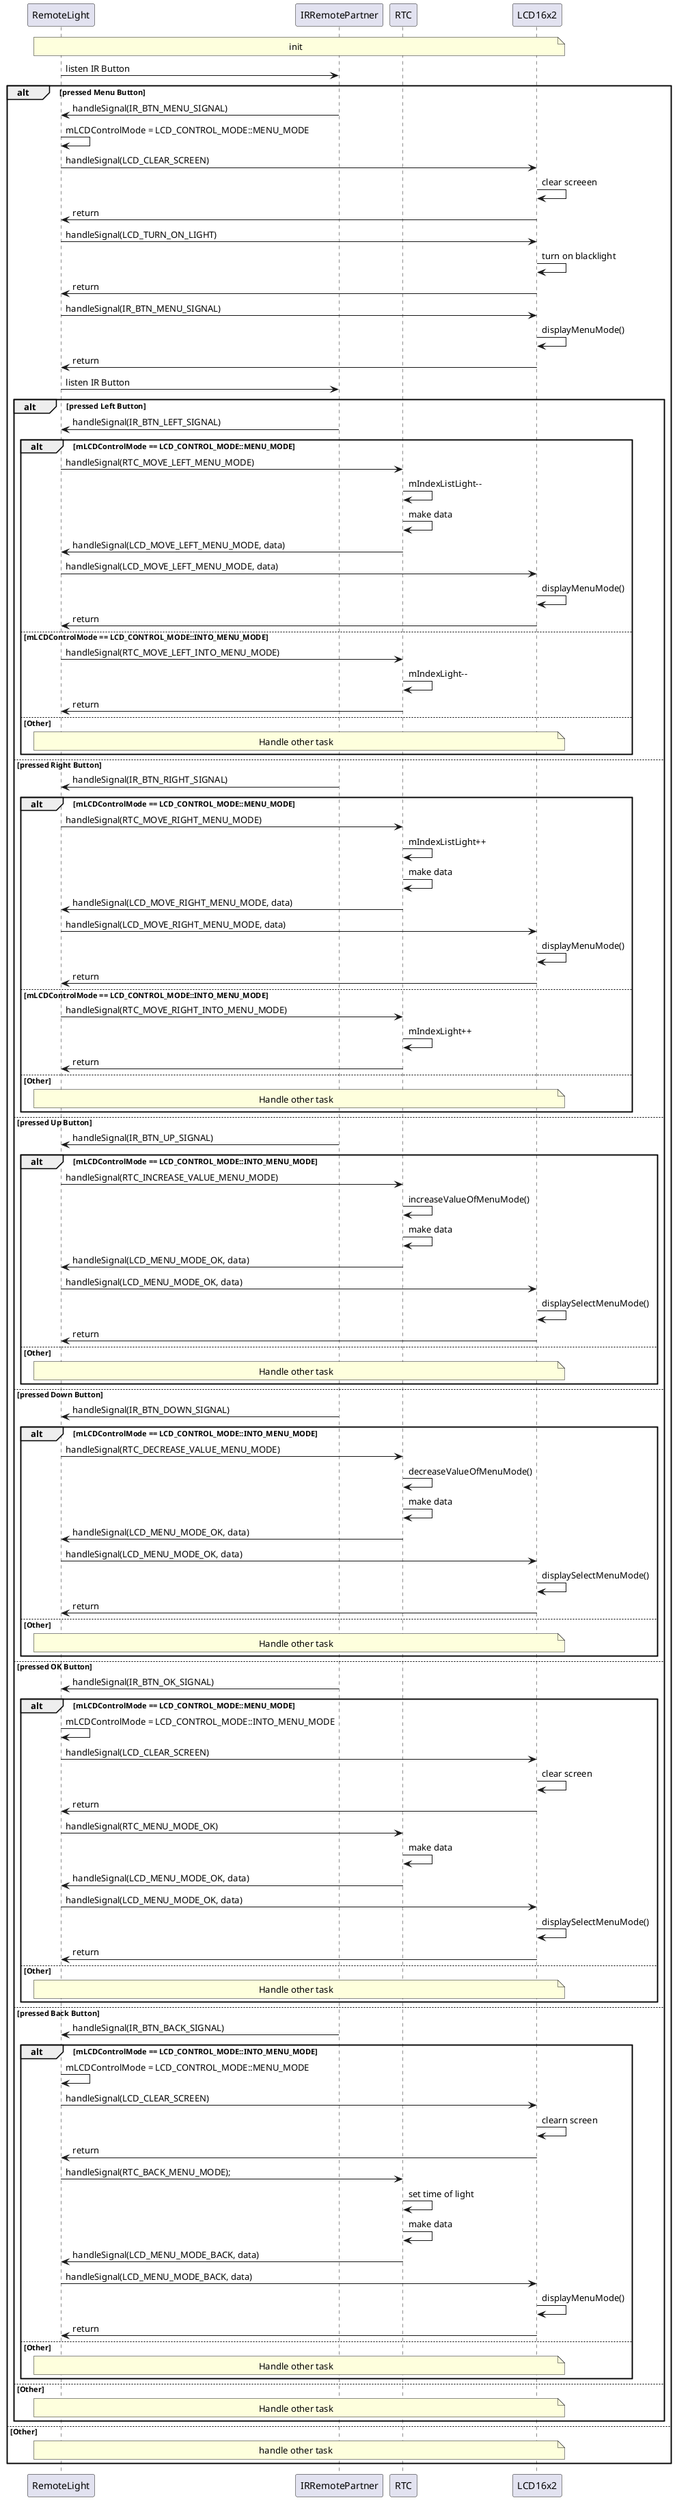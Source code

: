 @startuml

participant RemoteLight
participant IRRemotePartner as IR
participant RTC
participant LCD16x2

note over RemoteLight, LCD16x2: init

RemoteLight -> IR : listen IR Button

alt pressed Menu Button
    IR -> RemoteLight : handleSignal(IR_BTN_MENU_SIGNAL)
    RemoteLight -> RemoteLight : mLCDControlMode = LCD_CONTROL_MODE::MENU_MODE
    RemoteLight -> LCD16x2 : handleSignal(LCD_CLEAR_SCREEN)
    LCD16x2 -> LCD16x2 : clear screeen
    LCD16x2 -> RemoteLight : return
    RemoteLight -> LCD16x2 : handleSignal(LCD_TURN_ON_LIGHT)
    LCD16x2 -> LCD16x2 : turn on blacklight
    LCD16x2 -> RemoteLight : return
    RemoteLight -> LCD16x2 : handleSignal(IR_BTN_MENU_SIGNAL)
    LCD16x2 -> LCD16x2 : displayMenuMode()
    LCD16x2 -> RemoteLight : return
    RemoteLight -> IR : listen IR Button
    alt pressed Left Button
        IR -> RemoteLight : handleSignal(IR_BTN_LEFT_SIGNAL)
        alt mLCDControlMode == LCD_CONTROL_MODE::MENU_MODE
            RemoteLight -> RTC : handleSignal(RTC_MOVE_LEFT_MENU_MODE)
            RTC -> RTC : mIndexListLight--
            RTC -> RTC : make data
            RTC -> RemoteLight : handleSignal(LCD_MOVE_LEFT_MENU_MODE, data)
            RemoteLight -> LCD16x2 : handleSignal(LCD_MOVE_LEFT_MENU_MODE, data)
            LCD16x2 -> LCD16x2 : displayMenuMode()
            LCD16x2 -> RemoteLight : return
        else mLCDControlMode == LCD_CONTROL_MODE::INTO_MENU_MODE
            RemoteLight -> RTC : handleSignal(RTC_MOVE_LEFT_INTO_MENU_MODE)
            RTC -> RTC : mIndexLight--
            RTC -> RemoteLight : return
        else Other
            note over RemoteLight, LCD16x2 : Handle other task
        end
    else pressed Right Button
        IR -> RemoteLight : handleSignal(IR_BTN_RIGHT_SIGNAL)
        alt mLCDControlMode == LCD_CONTROL_MODE::MENU_MODE
            RemoteLight -> RTC : handleSignal(RTC_MOVE_RIGHT_MENU_MODE)
            RTC -> RTC : mIndexListLight++
            RTC -> RTC : make data
            RTC -> RemoteLight : handleSignal(LCD_MOVE_RIGHT_MENU_MODE, data)
            RemoteLight -> LCD16x2 : handleSignal(LCD_MOVE_RIGHT_MENU_MODE, data)
            LCD16x2 -> LCD16x2 : displayMenuMode()
            LCD16x2 -> RemoteLight : return
        else mLCDControlMode == LCD_CONTROL_MODE::INTO_MENU_MODE
            RemoteLight -> RTC : handleSignal(RTC_MOVE_RIGHT_INTO_MENU_MODE)
            RTC -> RTC : mIndexLight++
            RTC -> RemoteLight : return
        else Other
            note over RemoteLight, LCD16x2 : Handle other task
        end
    else pressed Up Button
        IR -> RemoteLight : handleSignal(IR_BTN_UP_SIGNAL)
        alt mLCDControlMode == LCD_CONTROL_MODE::INTO_MENU_MODE
            RemoteLight -> RTC : handleSignal(RTC_INCREASE_VALUE_MENU_MODE)
            RTC -> RTC : increaseValueOfMenuMode()
            RTC -> RTC : make data
            RTC -> RemoteLight : handleSignal(LCD_MENU_MODE_OK, data)
            RemoteLight -> LCD16x2 : handleSignal(LCD_MENU_MODE_OK, data)
            LCD16x2 -> LCD16x2 : displaySelectMenuMode()
            LCD16x2 -> RemoteLight : return 
        else Other
            note over RemoteLight, LCD16x2 : Handle other task
        end
    else pressed Down Button
        IR -> RemoteLight : handleSignal(IR_BTN_DOWN_SIGNAL)
        alt mLCDControlMode == LCD_CONTROL_MODE::INTO_MENU_MODE
            RemoteLight -> RTC : handleSignal(RTC_DECREASE_VALUE_MENU_MODE)
            RTC -> RTC : decreaseValueOfMenuMode()
            RTC -> RTC : make data
            RTC -> RemoteLight : handleSignal(LCD_MENU_MODE_OK, data)
            RemoteLight -> LCD16x2 : handleSignal(LCD_MENU_MODE_OK, data)
            LCD16x2 -> LCD16x2 : displaySelectMenuMode()
            LCD16x2 -> RemoteLight : return 
        else Other
            note over RemoteLight, LCD16x2 : Handle other task
        end
    else pressed OK Button
        IR -> RemoteLight : handleSignal(IR_BTN_OK_SIGNAL)
        alt mLCDControlMode == LCD_CONTROL_MODE::MENU_MODE
            RemoteLight -> RemoteLight : mLCDControlMode = LCD_CONTROL_MODE::INTO_MENU_MODE
            RemoteLight -> LCD16x2 : handleSignal(LCD_CLEAR_SCREEN)
            LCD16x2 -> LCD16x2 : clear screen
            LCD16x2 -> RemoteLight : return
            RemoteLight -> RTC : handleSignal(RTC_MENU_MODE_OK)
            RTC -> RTC : make data
            RTC -> RemoteLight : handleSignal(LCD_MENU_MODE_OK, data)
            RemoteLight -> LCD16x2 : handleSignal(LCD_MENU_MODE_OK, data)
            LCD16x2 -> LCD16x2 : displaySelectMenuMode()
            LCD16x2 -> RemoteLight : return
        else Other
            note over RemoteLight, LCD16x2 : Handle other task
        end
    else pressed Back Button
        IR -> RemoteLight : handleSignal(IR_BTN_BACK_SIGNAL)
        alt mLCDControlMode == LCD_CONTROL_MODE::INTO_MENU_MODE
            RemoteLight -> RemoteLight : mLCDControlMode = LCD_CONTROL_MODE::MENU_MODE
            RemoteLight -> LCD16x2 : handleSignal(LCD_CLEAR_SCREEN)
            LCD16x2 -> LCD16x2 : clearn screen
            LCD16x2 -> RemoteLight : return
            RemoteLight -> RTC : handleSignal(RTC_BACK_MENU_MODE);
            RTC -> RTC : set time of light
            RTC -> RTC : make data
            RTC -> RemoteLight : handleSignal(LCD_MENU_MODE_BACK, data)
            RemoteLight -> LCD16x2 : handleSignal(LCD_MENU_MODE_BACK, data)
            LCD16x2 -> LCD16x2 : displayMenuMode()
            LCD16x2 -> RemoteLight : return
        else Other
            note over RemoteLight, LCD16x2 : Handle other task
        end
    else Other
        note over RemoteLight, LCD16x2 : Handle other task
    end

else Other
    note over RemoteLight, LCD16x2 : handle other task
end

@enduml